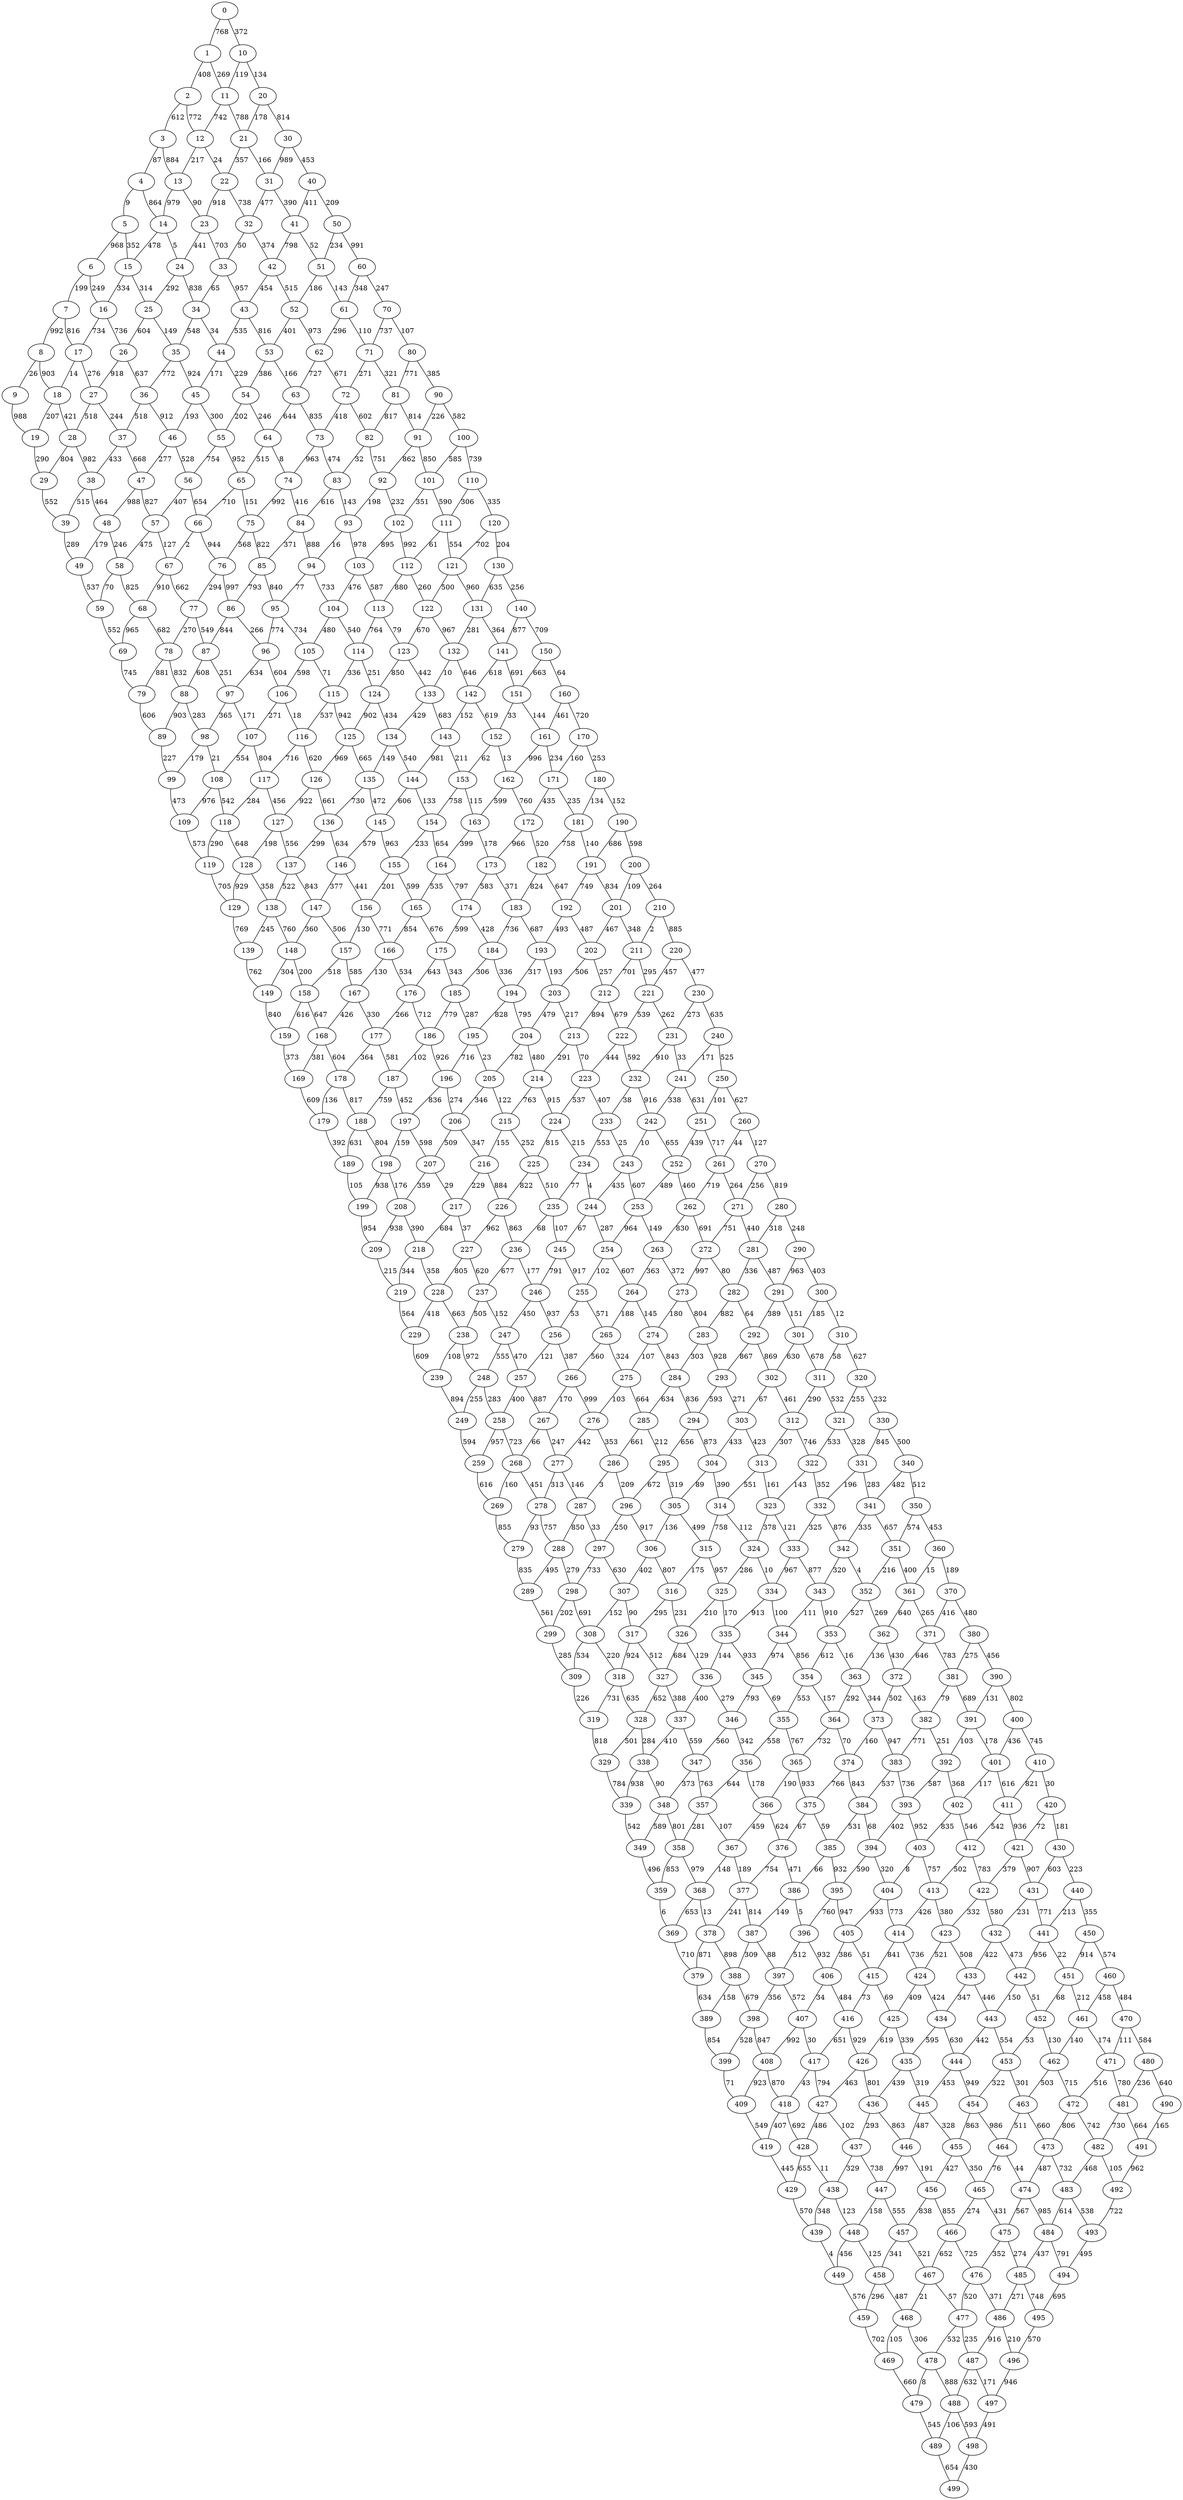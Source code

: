 strict graph G {
0;
1;
2;
3;
4;
5;
6;
7;
8;
9;
10;
11;
12;
13;
14;
15;
16;
17;
18;
19;
20;
21;
22;
23;
24;
25;
26;
27;
28;
29;
30;
31;
32;
33;
34;
35;
36;
37;
38;
39;
40;
41;
42;
43;
44;
45;
46;
47;
48;
49;
50;
51;
52;
53;
54;
55;
56;
57;
58;
59;
60;
61;
62;
63;
64;
65;
66;
67;
68;
69;
70;
71;
72;
73;
74;
75;
76;
77;
78;
79;
80;
81;
82;
83;
84;
85;
86;
87;
88;
89;
90;
91;
92;
93;
94;
95;
96;
97;
98;
99;
100;
101;
102;
103;
104;
105;
106;
107;
108;
109;
110;
111;
112;
113;
114;
115;
116;
117;
118;
119;
120;
121;
122;
123;
124;
125;
126;
127;
128;
129;
130;
131;
132;
133;
134;
135;
136;
137;
138;
139;
140;
141;
142;
143;
144;
145;
146;
147;
148;
149;
150;
151;
152;
153;
154;
155;
156;
157;
158;
159;
160;
161;
162;
163;
164;
165;
166;
167;
168;
169;
170;
171;
172;
173;
174;
175;
176;
177;
178;
179;
180;
181;
182;
183;
184;
185;
186;
187;
188;
189;
190;
191;
192;
193;
194;
195;
196;
197;
198;
199;
200;
201;
202;
203;
204;
205;
206;
207;
208;
209;
210;
211;
212;
213;
214;
215;
216;
217;
218;
219;
220;
221;
222;
223;
224;
225;
226;
227;
228;
229;
230;
231;
232;
233;
234;
235;
236;
237;
238;
239;
240;
241;
242;
243;
244;
245;
246;
247;
248;
249;
250;
251;
252;
253;
254;
255;
256;
257;
258;
259;
260;
261;
262;
263;
264;
265;
266;
267;
268;
269;
270;
271;
272;
273;
274;
275;
276;
277;
278;
279;
280;
281;
282;
283;
284;
285;
286;
287;
288;
289;
290;
291;
292;
293;
294;
295;
296;
297;
298;
299;
300;
301;
302;
303;
304;
305;
306;
307;
308;
309;
310;
311;
312;
313;
314;
315;
316;
317;
318;
319;
320;
321;
322;
323;
324;
325;
326;
327;
328;
329;
330;
331;
332;
333;
334;
335;
336;
337;
338;
339;
340;
341;
342;
343;
344;
345;
346;
347;
348;
349;
350;
351;
352;
353;
354;
355;
356;
357;
358;
359;
360;
361;
362;
363;
364;
365;
366;
367;
368;
369;
370;
371;
372;
373;
374;
375;
376;
377;
378;
379;
380;
381;
382;
383;
384;
385;
386;
387;
388;
389;
390;
391;
392;
393;
394;
395;
396;
397;
398;
399;
400;
401;
402;
403;
404;
405;
406;
407;
408;
409;
410;
411;
412;
413;
414;
415;
416;
417;
418;
419;
420;
421;
422;
423;
424;
425;
426;
427;
428;
429;
430;
431;
432;
433;
434;
435;
436;
437;
438;
439;
440;
441;
442;
443;
444;
445;
446;
447;
448;
449;
450;
451;
452;
453;
454;
455;
456;
457;
458;
459;
460;
461;
462;
463;
464;
465;
466;
467;
468;
469;
470;
471;
472;
473;
474;
475;
476;
477;
478;
479;
480;
481;
482;
483;
484;
485;
486;
487;
488;
489;
490;
491;
492;
493;
494;
495;
496;
497;
498;
499;
416 -- 426 [label=929];
310 -- 311 [label=58];
371 -- 381 [label=783];
206 -- 216 [label=347];
126 -- 136 [label=661];
299 -- 309 [label=285];
462 -- 463 [label=503];
250 -- 260 [label=627];
188 -- 189 [label=631];
186 -- 187 [label=102];
332 -- 342 [label=876];
242 -- 252 [label=655];
304 -- 314 [label=390];
101 -- 111 [label=590];
81 -- 91 [label=814];
268 -- 278 [label=451];
150 -- 160 [label=64];
42 -- 43 [label=454];
62 -- 63 [label=727];
344 -- 345 [label=974];
372 -- 382 [label=163];
201 -- 211 [label=348];
397 -- 398 [label=356];
285 -- 286 [label=661];
21 -- 31 [label=166];
210 -- 220 [label=885];
446 -- 447 [label=997];
180 -- 190 [label=152];
52 -- 53 [label=401];
198 -- 208 [label=176];
11 -- 12 [label=742];
368 -- 369 [label=653];
394 -- 395 [label=590];
459 -- 469 [label=702];
315 -- 325 [label=957];
203 -- 213 [label=217];
432 -- 433 [label=422];
293 -- 294 [label=593];
470 -- 471 [label=111];
51 -- 61 [label=143];
70 -- 71 [label=737];
128 -- 129 [label=929];
481 -- 482 [label=730];
262 -- 272 [label=691];
17 -- 18 [label=14];
277 -- 287 [label=146];
84 -- 94 [label=888];
322 -- 323 [label=143];
118 -- 128 [label=648];
349 -- 359 [label=496];
249 -- 259 [label=594];
450 -- 460 [label=574];
338 -- 339 [label=938];
55 -- 56 [label=754];
228 -- 229 [label=418];
480 -- 481 [label=236];
418 -- 428 [label=692];
273 -- 283 [label=804];
137 -- 147 [label=843];
292 -- 302 [label=869];
420 -- 430 [label=181];
355 -- 356 [label=558];
224 -- 225 [label=815];
357 -- 358 [label=281];
471 -- 472 [label=516];
99 -- 109 [label=473];
222 -- 223 [label=444];
64 -- 74 [label=8];
93 -- 103 [label=978];
370 -- 371 [label=416];
437 -- 447 [label=738];
49 -- 59 [label=537];
113 -- 114 [label=764];
87 -- 88 [label=608];
445 -- 446 [label=487];
151 -- 152 [label=33];
405 -- 415 [label=51];
390 -- 400 [label=802];
36 -- 46 [label=912];
24 -- 34 [label=838];
2 -- 3 [label=612];
112 -- 113 [label=880];
228 -- 238 [label=663];
307 -- 317 [label=90];
60 -- 70 [label=247];
102 -- 103 [label=895];
313 -- 314 [label=551];
101 -- 102 [label=351];
163 -- 164 [label=399];
364 -- 365 [label=732];
71 -- 81 [label=321];
275 -- 276 [label=103];
123 -- 124 [label=850];
183 -- 184 [label=736];
446 -- 456 [label=191];
463 -- 473 [label=660];
363 -- 364 [label=292];
385 -- 395 [label=932];
94 -- 95 [label=77];
6 -- 16 [label=249];
478 -- 488 [label=888];
383 -- 384 [label=537];
247 -- 257 [label=470];
73 -- 83 [label=474];
373 -- 383 [label=947];
58 -- 68 [label=825];
271 -- 281 [label=440];
365 -- 366 [label=190];
92 -- 102 [label=232];
320 -- 330 [label=232];
131 -- 141 [label=364];
292 -- 293 [label=867];
219 -- 229 [label=564];
393 -- 403 [label=952];
425 -- 426 [label=619];
461 -- 471 [label=174];
400 -- 401 [label=436];
279 -- 289 [label=835];
213 -- 223 [label=70];
442 -- 443 [label=150];
111 -- 121 [label=554];
452 -- 462 [label=130];
147 -- 148 [label=360];
220 -- 221 [label=457];
111 -- 112 [label=61];
235 -- 236 [label=68];
256 -- 257 [label=121];
320 -- 321 [label=255];
395 -- 405 [label=947];
467 -- 468 [label=21];
274 -- 284 [label=843];
469 -- 479 [label=660];
138 -- 148 [label=760];
149 -- 159 [label=840];
110 -- 120 [label=335];
23 -- 33 [label=703];
391 -- 392 [label=103];
211 -- 212 [label=701];
45 -- 46 [label=193];
384 -- 394 [label=68];
78 -- 79 [label=881];
265 -- 275 [label=324];
274 -- 275 [label=107];
143 -- 153 [label=211];
278 -- 279 [label=93];
89 -- 99 [label=227];
235 -- 245 [label=107];
350 -- 360 [label=453];
397 -- 407 [label=572];
417 -- 427 [label=794];
451 -- 461 [label=212];
314 -- 324 [label=112];
342 -- 352 [label=4];
27 -- 28 [label=518];
63 -- 73 [label=835];
240 -- 241 [label=171];
301 -- 311 [label=678];
400 -- 410 [label=745];
238 -- 239 [label=108];
272 -- 282 [label=80];
287 -- 297 [label=33];
454 -- 455 [label=863];
367 -- 377 [label=189];
321 -- 322 [label=533];
11 -- 21 [label=788];
3 -- 13 [label=884];
166 -- 176 [label=534];
5 -- 6 [label=968];
464 -- 474 [label=44];
290 -- 291 [label=963];
75 -- 85 [label=822];
352 -- 353 [label=527];
396 -- 397 [label=512];
208 -- 209 [label=938];
233 -- 243 [label=25];
282 -- 292 [label=64];
35 -- 36 [label=772];
46 -- 56 [label=528];
178 -- 188 [label=817];
251 -- 252 [label=439];
227 -- 237 [label=620];
330 -- 340 [label=500];
360 -- 370 [label=189];
418 -- 419 [label=407];
216 -- 217 [label=229];
260 -- 261 [label=44];
79 -- 89 [label=606];
282 -- 283 [label=882];
298 -- 308 [label=691];
357 -- 367 [label=107];
43 -- 53 [label=816];
217 -- 227 [label=37];
297 -- 298 [label=733];
177 -- 178 [label=364];
3 -- 4 [label=87];
242 -- 243 [label=10];
264 -- 274 [label=145];
384 -- 385 [label=531];
427 -- 437 [label=102];
255 -- 265 [label=571];
393 -- 394 [label=402];
209 -- 219 [label=215];
388 -- 389 [label=158];
339 -- 349 [label=542];
231 -- 232 [label=910];
326 -- 327 [label=684];
33 -- 34 [label=65];
251 -- 261 [label=717];
116 -- 117 [label=716];
222 -- 232 [label=592];
288 -- 298 [label=279];
270 -- 280 [label=819];
33 -- 43 [label=957];
72 -- 73 [label=418];
401 -- 411 [label=616];
290 -- 300 [label=403];
277 -- 278 [label=313];
333 -- 334 [label=967];
465 -- 466 [label=274];
146 -- 156 [label=441];
76 -- 77 [label=294];
155 -- 156 [label=201];
199 -- 209 [label=954];
60 -- 61 [label=348];
176 -- 177 [label=266];
194 -- 204 [label=795];
144 -- 154 [label=133];
40 -- 41 [label=411];
124 -- 134 [label=434];
261 -- 262 [label=719];
436 -- 446 [label=863];
80 -- 90 [label=385];
468 -- 469 [label=105];
473 -- 483 [label=732];
116 -- 126 [label=620];
193 -- 203 [label=193];
486 -- 487 [label=916];
4 -- 14 [label=864];
95 -- 96 [label=774];
140 -- 141 [label=877];
246 -- 247 [label=450];
252 -- 253 [label=489];
313 -- 323 [label=161];
338 -- 348 [label=90];
340 -- 350 [label=512];
473 -- 474 [label=487];
375 -- 385 [label=59];
122 -- 132 [label=967];
439 -- 449 [label=4];
410 -- 411 [label=821];
495 -- 496 [label=570];
466 -- 476 [label=725];
22 -- 23 [label=918];
163 -- 173 [label=178];
419 -- 429 [label=445];
354 -- 364 [label=157];
188 -- 198 [label=804];
29 -- 39 [label=552];
248 -- 258 [label=283];
472 -- 482 [label=742];
28 -- 29 [label=804];
37 -- 38 [label=433];
407 -- 417 [label=30];
147 -- 157 [label=506];
105 -- 106 [label=598];
411 -- 421 [label=936];
43 -- 44 [label=535];
475 -- 485 [label=274];
87 -- 97 [label=251];
310 -- 320 [label=627];
265 -- 266 [label=560];
158 -- 168 [label=647];
421 -- 431 [label=907];
403 -- 413 [label=757];
225 -- 226 [label=822];
90 -- 100 [label=582];
20 -- 21 [label=178];
364 -- 374 [label=70];
176 -- 186 [label=712];
177 -- 187 [label=581];
415 -- 425 [label=69];
356 -- 366 [label=178];
36 -- 37 [label=518];
479 -- 489 [label=545];
22 -- 32 [label=738];
48 -- 58 [label=246];
453 -- 463 [label=301];
96 -- 97 [label=634];
162 -- 172 [label=760];
88 -- 89 [label=903];
250 -- 251 [label=101];
74 -- 75 [label=992];
14 -- 24 [label=5];
263 -- 264 [label=363];
269 -- 279 [label=855];
0 -- 1 [label=768];
296 -- 297 [label=250];
343 -- 344 [label=111];
32 -- 33 [label=50];
56 -- 66 [label=654];
366 -- 367 [label=459];
435 -- 436 [label=439];
195 -- 196 [label=716];
57 -- 58 [label=475];
210 -- 211 [label=2];
334 -- 344 [label=100];
467 -- 477 [label=57];
179 -- 189 [label=392];
415 -- 416 [label=73];
302 -- 303 [label=67];
253 -- 263 [label=149];
7 -- 8 [label=992];
164 -- 174 [label=797];
451 -- 452 [label=68];
484 -- 494 [label=791];
131 -- 132 [label=281];
497 -- 498 [label=491];
442 -- 452 [label=51];
311 -- 321 [label=532];
58 -- 59 [label=70];
330 -- 331 [label=845];
143 -- 144 [label=981];
258 -- 268 [label=723];
470 -- 480 [label=584];
422 -- 432 [label=580];
27 -- 37 [label=244];
46 -- 47 [label=277];
10 -- 11 [label=119];
426 -- 427 [label=463];
437 -- 438 [label=329];
41 -- 42 [label=798];
90 -- 91 [label=226];
245 -- 255 [label=917];
370 -- 380 [label=480];
294 -- 295 [label=656];
301 -- 302 [label=630];
296 -- 306 [label=917];
134 -- 144 [label=540];
354 -- 355 [label=553];
378 -- 388 [label=898];
443 -- 453 [label=554];
34 -- 35 [label=548];
322 -- 332 [label=352];
402 -- 412 [label=546];
403 -- 404 [label=8];
448 -- 449 [label=456];
267 -- 268 [label=66];
476 -- 486 [label=371];
414 -- 415 [label=841];
82 -- 83 [label=32];
174 -- 175 [label=599];
300 -- 301 [label=185];
343 -- 353 [label=910];
401 -- 402 [label=117];
54 -- 64 [label=246];
168 -- 169 [label=381];
404 -- 405 [label=933];
303 -- 313 [label=423];
44 -- 45 [label=171];
244 -- 254 [label=287];
109 -- 119 [label=573];
182 -- 183 [label=824];
173 -- 174 [label=583];
88 -- 98 [label=283];
440 -- 441 [label=213];
203 -- 204 [label=479];
341 -- 342 [label=335];
297 -- 307 [label=630];
325 -- 326 [label=210];
340 -- 341 [label=482];
185 -- 195 [label=287];
103 -- 104 [label=476];
128 -- 138 [label=358];
377 -- 387 [label=814];
170 -- 180 [label=253];
180 -- 181 [label=134];
312 -- 313 [label=307];
187 -- 188 [label=759];
91 -- 92 [label=862];
423 -- 433 [label=508];
196 -- 197 [label=836];
409 -- 419 [label=549];
478 -- 479 [label=8];
453 -- 454 [label=322];
481 -- 491 [label=664];
486 -- 496 [label=210];
68 -- 78 [label=682];
485 -- 486 [label=271];
348 -- 358 [label=801];
18 -- 19 [label=207];
158 -- 159 [label=616];
267 -- 277 [label=247];
95 -- 105 [label=734];
423 -- 424 [label=521];
326 -- 336 [label=129];
139 -- 149 [label=762];
70 -- 80 [label=107];
283 -- 293 [label=928];
312 -- 322 [label=746];
118 -- 119 [label=290];
215 -- 225 [label=252];
126 -- 127 [label=922];
314 -- 315 [label=758];
261 -- 271 [label=264];
253 -- 254 [label=964];
153 -- 163 [label=115];
83 -- 93 [label=143];
152 -- 153 [label=62];
258 -- 259 [label=957];
368 -- 378 [label=13];
47 -- 48 [label=988];
191 -- 192 [label=749];
205 -- 206 [label=346];
204 -- 214 [label=480];
325 -- 335 [label=170];
174 -- 184 [label=428];
1 -- 2 [label=408];
238 -- 248 [label=972];
8 -- 18 [label=903];
208 -- 218 [label=390];
317 -- 327 [label=512];
367 -- 368 [label=148];
474 -- 484 [label=985];
134 -- 135 [label=149];
1 -- 11 [label=269];
216 -- 226 [label=884];
424 -- 425 [label=409];
389 -- 399 [label=854];
432 -- 442 [label=473];
460 -- 461 [label=458];
402 -- 403 [label=835];
456 -- 457 [label=838];
348 -- 349 [label=589];
102 -- 112 [label=992];
262 -- 263 [label=830];
273 -- 274 [label=180];
237 -- 238 [label=505];
361 -- 362 [label=640];
245 -- 246 [label=791];
433 -- 443 [label=446];
345 -- 346 [label=793];
171 -- 172 [label=435];
362 -- 372 [label=430];
66 -- 76 [label=944];
482 -- 492 [label=105];
494 -- 495 [label=695];
77 -- 87 [label=549];
165 -- 175 [label=676];
306 -- 307 [label=402];
417 -- 418 [label=43];
372 -- 373 [label=502];
218 -- 228 [label=358];
380 -- 390 [label=456];
234 -- 235 [label=77];
450 -- 451 [label=914];
321 -- 331 [label=328];
371 -- 372 [label=646];
19 -- 29 [label=290];
404 -- 414 [label=773];
391 -- 401 [label=178];
281 -- 282 [label=336];
315 -- 316 [label=175];
350 -- 351 [label=574];
410 -- 420 [label=30];
414 -- 424 [label=736];
93 -- 94 [label=16];
68 -- 69 [label=965];
398 -- 399 [label=528];
484 -- 485 [label=437];
275 -- 285 [label=664];
61 -- 62 [label=296];
4 -- 5 [label=9];
50 -- 51 [label=234];
190 -- 200 [label=598];
430 -- 431 [label=603];
420 -- 421 [label=72];
358 -- 368 [label=979];
247 -- 248 [label=555];
166 -- 167 [label=130];
84 -- 85 [label=371];
104 -- 114 [label=540];
306 -- 316 [label=807];
72 -- 82 [label=602];
83 -- 84 [label=616];
104 -- 105 [label=480];
229 -- 239 [label=609];
454 -- 464 [label=986];
465 -- 475 [label=431];
115 -- 125 [label=942];
233 -- 234 [label=553];
96 -- 106 [label=604];
85 -- 86 [label=793];
286 -- 287 [label=3];
387 -- 388 [label=309];
48 -- 49 [label=179];
16 -- 17 [label=734];
15 -- 25 [label=314];
52 -- 62 [label=973];
383 -- 393 [label=736];
324 -- 334 [label=10];
266 -- 276 [label=999];
424 -- 434 [label=424];
106 -- 116 [label=18];
353 -- 363 [label=16];
435 -- 445 [label=319];
412 -- 422 [label=783];
236 -- 246 [label=177];
483 -- 484 [label=614];
148 -- 158 [label=200];
32 -- 42 [label=374];
392 -- 402 [label=368];
441 -- 442 [label=956];
170 -- 171 [label=160];
183 -- 193 [label=687];
455 -- 465 [label=350];
69 -- 79 [label=745];
144 -- 145 [label=606];
447 -- 448 [label=158];
359 -- 369 [label=6];
44 -- 54 [label=229];
381 -- 391 [label=689];
413 -- 423 [label=380];
66 -- 67 [label=2];
121 -- 131 [label=960];
488 -- 489 [label=106];
214 -- 215 [label=763];
421 -- 422 [label=379];
239 -- 249 [label=894];
223 -- 224 [label=537];
129 -- 139 [label=769];
398 -- 408 [label=847];
223 -- 233 [label=407];
307 -- 308 [label=152];
145 -- 146 [label=579];
394 -- 404 [label=320];
18 -- 28 [label=421];
26 -- 36 [label=637];
71 -- 72 [label=271];
165 -- 166 [label=854];
107 -- 108 [label=554];
195 -- 205 [label=23];
28 -- 38 [label=982];
164 -- 165 [label=535];
160 -- 161 [label=461];
168 -- 178 [label=604];
191 -- 201 [label=834];
241 -- 251 [label=631];
294 -- 304 [label=873];
382 -- 383 [label=771];
455 -- 456 [label=427];
156 -- 166 [label=771];
346 -- 356 [label=342];
366 -- 376 [label=624];
474 -- 475 [label=567];
217 -- 218 [label=684];
444 -- 454 [label=949];
234 -- 244 [label=4];
308 -- 318 [label=220];
121 -- 122 [label=500];
207 -- 208 [label=359];
381 -- 382 [label=79];
468 -- 478 [label=306];
171 -- 181 [label=235];
425 -- 435 [label=339];
377 -- 378 [label=241];
38 -- 39 [label=515];
156 -- 157 [label=130];
224 -- 234 [label=215];
125 -- 135 [label=665];
492 -- 493 [label=722];
206 -- 207 [label=509];
337 -- 338 [label=410];
255 -- 256 [label=53];
460 -- 470 [label=484];
230 -- 240 [label=635];
157 -- 158 [label=518];
61 -- 71 [label=110];
175 -- 185 [label=343];
205 -- 215 [label=122];
215 -- 216 [label=155];
309 -- 319 [label=226];
184 -- 185 [label=306];
316 -- 317 [label=295];
232 -- 233 [label=38];
490 -- 491 [label=165];
329 -- 339 [label=784];
496 -- 497 [label=946];
356 -- 357 [label=644];
120 -- 130 [label=204];
167 -- 168 [label=426];
295 -- 305 [label=319];
157 -- 167 [label=585];
204 -- 205 [label=782];
449 -- 459 [label=576];
441 -- 451 [label=22];
448 -- 458 [label=125];
286 -- 296 [label=209];
169 -- 179 [label=609];
452 -- 453 [label=53];
193 -- 194 [label=317];
54 -- 55 [label=202];
30 -- 40 [label=453];
406 -- 407 [label=34];
197 -- 207 [label=598];
270 -- 271 [label=256];
405 -- 406 [label=386];
182 -- 192 [label=647];
259 -- 269 [label=616];
374 -- 384 [label=843];
117 -- 118 [label=284];
65 -- 75 [label=151];
115 -- 116 [label=537];
173 -- 183 [label=371];
186 -- 196 [label=926];
12 -- 22 [label=24];
482 -- 483 [label=468];
344 -- 354 [label=856];
422 -- 423 [label=332];
62 -- 72 [label=671];
237 -- 247 [label=152];
86 -- 96 [label=266];
302 -- 312 [label=461];
132 -- 142 [label=646];
150 -- 151 [label=663];
142 -- 152 [label=619];
197 -- 198 [label=159];
108 -- 118 [label=542];
211 -- 221 [label=295];
125 -- 126 [label=969];
335 -- 345 [label=933];
130 -- 140 [label=256];
127 -- 128 [label=198];
406 -- 416 [label=484];
192 -- 202 [label=487];
110 -- 111 [label=306];
293 -- 303 [label=271];
196 -- 206 [label=274];
254 -- 264 [label=607];
360 -- 361 [label=15];
212 -- 213 [label=894];
38 -- 48 [label=464];
9 -- 19 [label=988];
187 -- 197 [label=452];
133 -- 134 [label=429];
363 -- 373 [label=344];
74 -- 84 [label=416];
100 -- 110 [label=739];
67 -- 77 [label=662];
13 -- 14 [label=979];
123 -- 133 [label=442];
130 -- 131 [label=635];
106 -- 107 [label=271];
333 -- 343 [label=877];
184 -- 194 [label=336];
220 -- 230 [label=477];
10 -- 20 [label=134];
34 -- 44 [label=34];
436 -- 437 [label=293];
218 -- 219 [label=344];
438 -- 439 [label=348];
15 -- 16 [label=334];
291 -- 292 [label=389];
361 -- 371 [label=265];
97 -- 107 [label=171];
53 -- 63 [label=166];
280 -- 281 [label=318];
463 -- 464 [label=511];
483 -- 493 [label=538];
80 -- 81 [label=771];
243 -- 253 [label=607];
324 -- 325 [label=286];
392 -- 393 [label=587];
35 -- 45 [label=924];
119 -- 129 [label=705];
226 -- 236 [label=863];
78 -- 88 [label=832];
213 -- 214 [label=291];
445 -- 455 [label=328];
154 -- 164 [label=654];
386 -- 387 [label=149];
412 -- 413 [label=502];
407 -- 408 [label=992];
142 -- 143 [label=152];
91 -- 101 [label=850];
256 -- 266 [label=387];
332 -- 333 [label=325];
353 -- 354 [label=612];
408 -- 418 [label=870];
281 -- 291 [label=487];
122 -- 123 [label=670];
429 -- 439 [label=570];
154 -- 155 [label=233];
386 -- 396 [label=5];
472 -- 473 [label=806];
331 -- 332 [label=196];
153 -- 154 [label=758];
172 -- 173 [label=966];
447 -- 457 [label=555];
145 -- 155 [label=963];
137 -- 138 [label=522];
221 -- 222 [label=539];
345 -- 355 [label=69];
254 -- 255 [label=102];
103 -- 113 [label=587];
263 -- 273 [label=372];
440 -- 450 [label=355];
73 -- 74 [label=963];
94 -- 104 [label=733];
327 -- 328 [label=652];
241 -- 242 [label=338];
289 -- 299 [label=561];
395 -- 396 [label=760];
458 -- 468 [label=487];
318 -- 319 [label=731];
327 -- 337 [label=388];
328 -- 329 [label=501];
81 -- 82 [label=817];
148 -- 149 [label=304];
202 -- 212 [label=257];
396 -- 406 [label=932];
13 -- 23 [label=90];
477 -- 487 [label=235];
161 -- 171 [label=234];
226 -- 227 [label=962];
227 -- 228 [label=805];
268 -- 269 [label=160];
55 -- 65 [label=952];
288 -- 289 [label=495];
480 -- 490 [label=640];
133 -- 143 [label=683];
379 -- 389 [label=634];
45 -- 55 [label=300];
200 -- 210 [label=264];
112 -- 122 [label=260];
276 -- 286 [label=353];
413 -- 414 [label=426];
152 -- 162 [label=13];
76 -- 86 [label=997];
159 -- 169 [label=373];
200 -- 201 [label=109];
303 -- 304 [label=433];
341 -- 351 [label=657];
107 -- 117 [label=804];
192 -- 193 [label=493];
212 -- 222 [label=679];
358 -- 359 [label=853];
388 -- 398 [label=679];
214 -- 224 [label=915];
456 -- 466 [label=855];
201 -- 202 [label=467];
77 -- 78 [label=270];
98 -- 99 [label=179];
75 -- 76 [label=568];
230 -- 231 [label=273];
162 -- 163 [label=599];
0 -- 10 [label=372];
264 -- 265 [label=188];
23 -- 24 [label=441];
298 -- 299 [label=202];
141 -- 151 [label=691];
105 -- 115 [label=71];
252 -- 262 [label=460];
336 -- 337 [label=400];
385 -- 386 [label=66];
390 -- 391 [label=131];
24 -- 25 [label=292];
31 -- 32 [label=477];
114 -- 115 [label=336];
300 -- 310 [label=12];
347 -- 348 [label=373];
355 -- 365 [label=767];
380 -- 381 [label=275];
161 -- 162 [label=996];
434 -- 435 [label=595];
117 -- 127 [label=456];
50 -- 60 [label=991];
40 -- 50 [label=209];
17 -- 27 [label=276];
323 -- 324 [label=378];
63 -- 64 [label=644];
430 -- 440 [label=223];
476 -- 477 [label=520];
135 -- 145 [label=472];
491 -- 492 [label=962];
181 -- 182 [label=758];
462 -- 472 [label=715];
189 -- 199 [label=105];
231 -- 241 [label=33];
347 -- 357 [label=763];
431 -- 432 [label=231];
434 -- 444 [label=630];
488 -- 498 [label=593];
457 -- 458 [label=341];
141 -- 142 [label=618];
287 -- 288 [label=850];
475 -- 476 [label=352];
39 -- 49 [label=289];
41 -- 51 [label=52];
140 -- 150 [label=709];
266 -- 267 [label=170];
375 -- 376 [label=67];
236 -- 237 [label=677];
331 -- 341 [label=283];
207 -- 217 [label=29];
438 -- 448 [label=123];
308 -- 309 [label=534];
382 -- 392 [label=251];
124 -- 125 [label=902];
428 -- 429 [label=655];
283 -- 284 [label=303];
431 -- 441 [label=771];
387 -- 397 [label=88];
59 -- 69 [label=552];
408 -- 409 [label=923];
42 -- 52 [label=515];
376 -- 386 [label=471];
7 -- 17 [label=816];
461 -- 462 [label=140];
132 -- 133 [label=10];
98 -- 108 [label=21];
194 -- 195 [label=828];
97 -- 98 [label=365];
12 -- 13 [label=217];
108 -- 109 [label=976];
284 -- 285 [label=634];
485 -- 495 [label=748];
487 -- 488 [label=632];
335 -- 336 [label=144];
64 -- 65 [label=515];
346 -- 347 [label=560];
146 -- 147 [label=377];
291 -- 301 [label=151];
373 -- 374 [label=160];
175 -- 176 [label=643];
51 -- 52 [label=186];
376 -- 377 [label=754];
378 -- 379 [label=871];
477 -- 478 [label=532];
138 -- 139 [label=245];
20 -- 30 [label=814];
248 -- 249 [label=255];
16 -- 26 [label=736];
8 -- 9 [label=26];
328 -- 338 [label=284];
240 -- 250 [label=525];
53 -- 54 [label=386];
464 -- 465 [label=76];
498 -- 499 [label=430];
352 -- 362 [label=269];
369 -- 379 [label=710];
14 -- 15 [label=478];
334 -- 335 [label=913];
280 -- 290 [label=248];
342 -- 343 [label=320];
113 -- 123 [label=79];
244 -- 245 [label=67];
295 -- 296 [label=672];
57 -- 67 [label=127];
426 -- 436 [label=801];
272 -- 273 [label=997];
305 -- 315 [label=499];
86 -- 87 [label=844];
114 -- 124 [label=251];
374 -- 375 [label=766];
181 -- 191 [label=140];
351 -- 352 [label=216];
257 -- 258 [label=400];
155 -- 165 [label=599];
399 -- 409 [label=71];
160 -- 170 [label=720];
37 -- 47 [label=668];
319 -- 329 [label=818];
365 -- 375 [label=933];
416 -- 417 [label=651];
232 -- 242 [label=916];
433 -- 434 [label=347];
136 -- 146 [label=634];
487 -- 497 [label=171];
351 -- 361 [label=400];
30 -- 31 [label=989];
151 -- 161 [label=144];
362 -- 363 [label=136];
304 -- 305 [label=89];
172 -- 182 [label=520];
457 -- 467 [label=521];
167 -- 177 [label=330];
246 -- 256 [label=937];
337 -- 347 [label=559];
316 -- 326 [label=231];
85 -- 95 [label=840];
411 -- 412 [label=542];
47 -- 57 [label=827];
100 -- 101 [label=585];
318 -- 328 [label=635];
471 -- 481 [label=780];
493 -- 494 [label=495];
284 -- 294 [label=836];
2 -- 12 [label=772];
336 -- 346 [label=279];
311 -- 312 [label=290];
221 -- 231 [label=262];
82 -- 92 [label=751];
271 -- 272 [label=751];
458 -- 459 [label=296];
136 -- 137 [label=299];
135 -- 136 [label=730];
202 -- 203 [label=506];
225 -- 235 [label=510];
5 -- 15 [label=352];
260 -- 270 [label=127];
466 -- 467 [label=652];
25 -- 35 [label=149];
26 -- 27 [label=918];
257 -- 267 [label=887];
190 -- 191 [label=686];
92 -- 93 [label=198];
21 -- 22 [label=357];
427 -- 428 [label=486];
120 -- 121 [label=702];
198 -- 199 [label=938];
305 -- 306 [label=136];
444 -- 445 [label=453];
323 -- 333 [label=121];
56 -- 57 [label=407];
65 -- 66 [label=710];
185 -- 186 [label=779];
31 -- 41 [label=390];
489 -- 499 [label=654];
243 -- 244 [label=435];
67 -- 68 [label=910];
178 -- 179 [label=136];
276 -- 277 [label=442];
25 -- 26 [label=604];
127 -- 137 [label=556];
278 -- 288 [label=757];
317 -- 318 [label=924];
6 -- 7 [label=199];
285 -- 295 [label=212];
428 -- 438 [label=11];
443 -- 444 [label=442];
}
